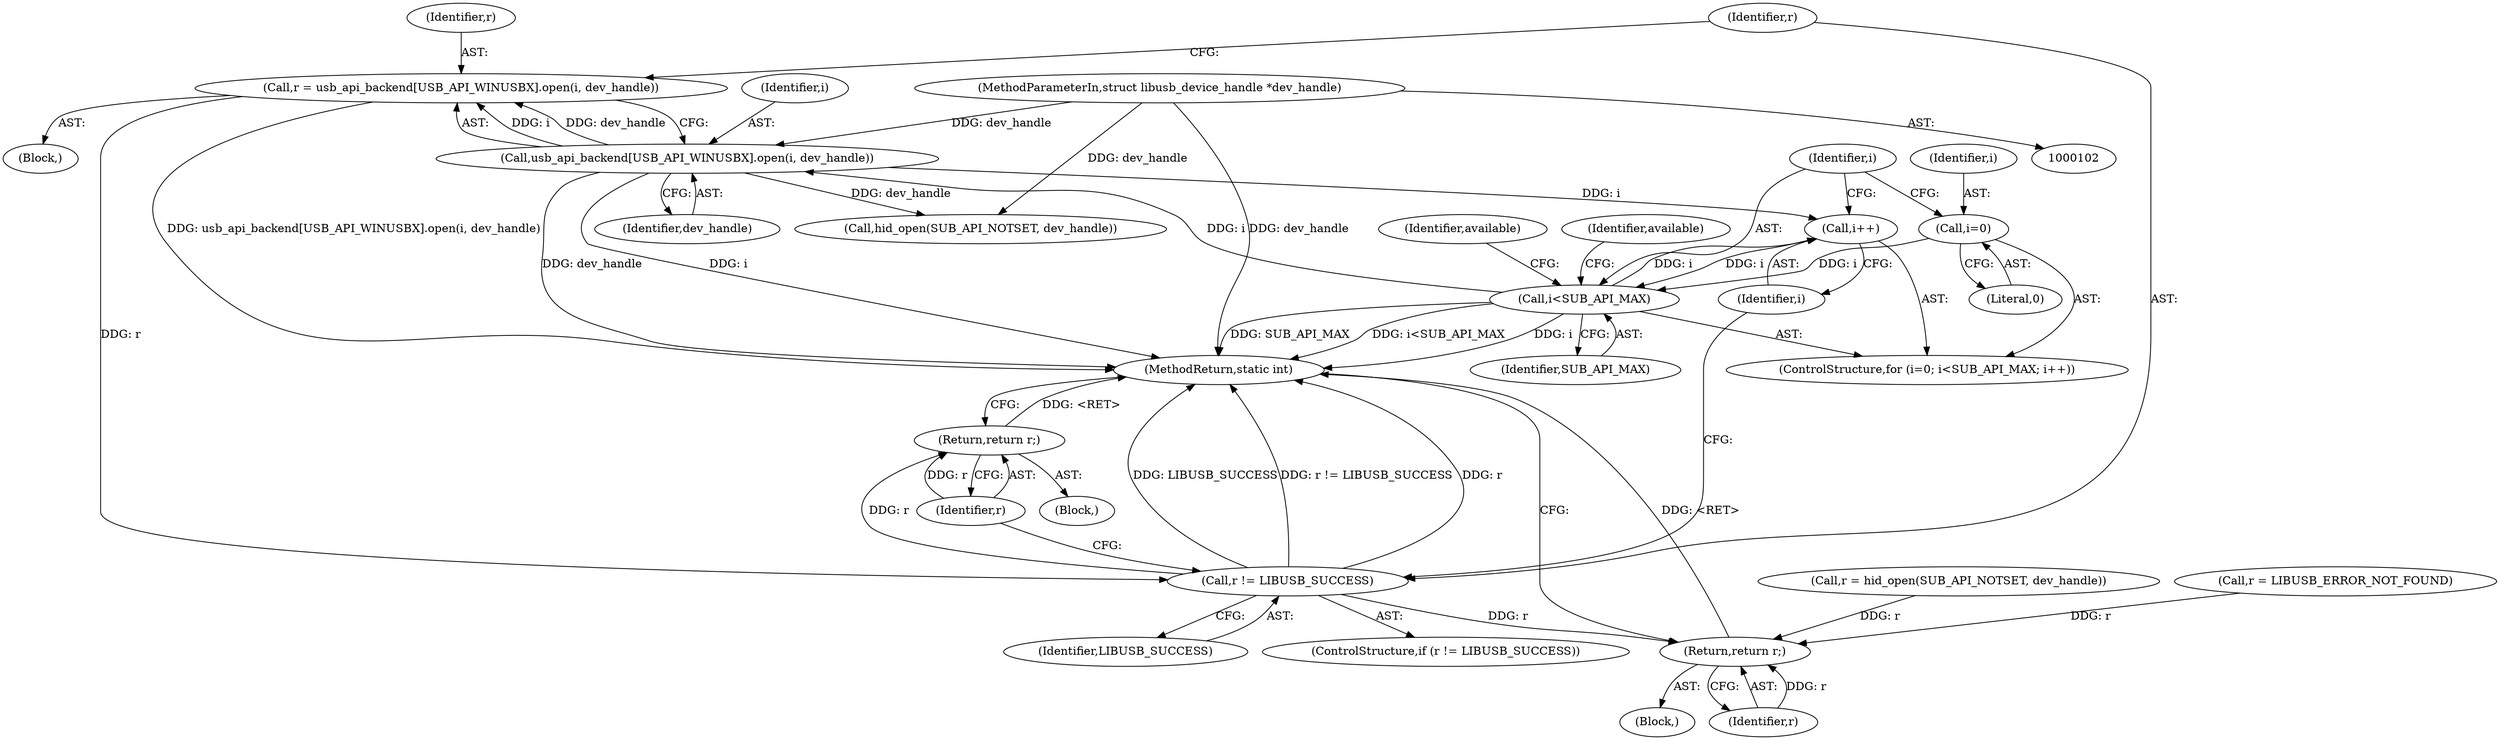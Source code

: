 digraph "0_Chrome_ac149a8d4371c0e01e0934fdd57b09e86f96b5b9_11@API" {
"1000189" [label="(Call,r = usb_api_backend[USB_API_WINUSBX].open(i, dev_handle))"];
"1000191" [label="(Call,usb_api_backend[USB_API_WINUSBX].open(i, dev_handle))"];
"1000178" [label="(Call,i<SUB_API_MAX)"];
"1000181" [label="(Call,i++)"];
"1000175" [label="(Call,i=0)"];
"1000104" [label="(MethodParameterIn,struct libusb_device_handle *dev_handle)"];
"1000195" [label="(Call,r != LIBUSB_SUCCESS)"];
"1000199" [label="(Return,return r;)"];
"1000211" [label="(Return,return r;)"];
"1000198" [label="(Block,)"];
"1000104" [label="(MethodParameterIn,struct libusb_device_handle *dev_handle)"];
"1000197" [label="(Identifier,LIBUSB_SUCCESS)"];
"1000191" [label="(Call,usb_api_backend[USB_API_WINUSBX].open(i, dev_handle))"];
"1000175" [label="(Call,i=0)"];
"1000213" [label="(MethodReturn,static int)"];
"1000177" [label="(Literal,0)"];
"1000176" [label="(Identifier,i)"];
"1000194" [label="(ControlStructure,if (r != LIBUSB_SUCCESS))"];
"1000199" [label="(Return,return r;)"];
"1000179" [label="(Identifier,i)"];
"1000189" [label="(Call,r = usb_api_backend[USB_API_WINUSBX].open(i, dev_handle))"];
"1000203" [label="(Identifier,available)"];
"1000211" [label="(Return,return r;)"];
"1000192" [label="(Identifier,i)"];
"1000188" [label="(Block,)"];
"1000181" [label="(Call,i++)"];
"1000200" [label="(Identifier,r)"];
"1000196" [label="(Identifier,r)"];
"1000206" [label="(Call,r = hid_open(SUB_API_NOTSET, dev_handle))"];
"1000174" [label="(ControlStructure,for (i=0; i<SUB_API_MAX; i++))"];
"1000190" [label="(Identifier,r)"];
"1000195" [label="(Call,r != LIBUSB_SUCCESS)"];
"1000178" [label="(Call,i<SUB_API_MAX)"];
"1000182" [label="(Identifier,i)"];
"1000186" [label="(Identifier,available)"];
"1000208" [label="(Call,hid_open(SUB_API_NOTSET, dev_handle))"];
"1000114" [label="(Call,r = LIBUSB_ERROR_NOT_FOUND)"];
"1000180" [label="(Identifier,SUB_API_MAX)"];
"1000193" [label="(Identifier,dev_handle)"];
"1000105" [label="(Block,)"];
"1000212" [label="(Identifier,r)"];
"1000189" -> "1000188"  [label="AST: "];
"1000189" -> "1000191"  [label="CFG: "];
"1000190" -> "1000189"  [label="AST: "];
"1000191" -> "1000189"  [label="AST: "];
"1000196" -> "1000189"  [label="CFG: "];
"1000189" -> "1000213"  [label="DDG: usb_api_backend[USB_API_WINUSBX].open(i, dev_handle)"];
"1000191" -> "1000189"  [label="DDG: i"];
"1000191" -> "1000189"  [label="DDG: dev_handle"];
"1000189" -> "1000195"  [label="DDG: r"];
"1000191" -> "1000193"  [label="CFG: "];
"1000192" -> "1000191"  [label="AST: "];
"1000193" -> "1000191"  [label="AST: "];
"1000191" -> "1000213"  [label="DDG: dev_handle"];
"1000191" -> "1000213"  [label="DDG: i"];
"1000191" -> "1000181"  [label="DDG: i"];
"1000178" -> "1000191"  [label="DDG: i"];
"1000104" -> "1000191"  [label="DDG: dev_handle"];
"1000191" -> "1000208"  [label="DDG: dev_handle"];
"1000178" -> "1000174"  [label="AST: "];
"1000178" -> "1000180"  [label="CFG: "];
"1000179" -> "1000178"  [label="AST: "];
"1000180" -> "1000178"  [label="AST: "];
"1000186" -> "1000178"  [label="CFG: "];
"1000203" -> "1000178"  [label="CFG: "];
"1000178" -> "1000213"  [label="DDG: i<SUB_API_MAX"];
"1000178" -> "1000213"  [label="DDG: i"];
"1000178" -> "1000213"  [label="DDG: SUB_API_MAX"];
"1000181" -> "1000178"  [label="DDG: i"];
"1000175" -> "1000178"  [label="DDG: i"];
"1000178" -> "1000181"  [label="DDG: i"];
"1000181" -> "1000174"  [label="AST: "];
"1000181" -> "1000182"  [label="CFG: "];
"1000182" -> "1000181"  [label="AST: "];
"1000179" -> "1000181"  [label="CFG: "];
"1000175" -> "1000174"  [label="AST: "];
"1000175" -> "1000177"  [label="CFG: "];
"1000176" -> "1000175"  [label="AST: "];
"1000177" -> "1000175"  [label="AST: "];
"1000179" -> "1000175"  [label="CFG: "];
"1000104" -> "1000102"  [label="AST: "];
"1000104" -> "1000213"  [label="DDG: dev_handle"];
"1000104" -> "1000208"  [label="DDG: dev_handle"];
"1000195" -> "1000194"  [label="AST: "];
"1000195" -> "1000197"  [label="CFG: "];
"1000196" -> "1000195"  [label="AST: "];
"1000197" -> "1000195"  [label="AST: "];
"1000200" -> "1000195"  [label="CFG: "];
"1000182" -> "1000195"  [label="CFG: "];
"1000195" -> "1000213"  [label="DDG: LIBUSB_SUCCESS"];
"1000195" -> "1000213"  [label="DDG: r != LIBUSB_SUCCESS"];
"1000195" -> "1000213"  [label="DDG: r"];
"1000195" -> "1000199"  [label="DDG: r"];
"1000195" -> "1000211"  [label="DDG: r"];
"1000199" -> "1000198"  [label="AST: "];
"1000199" -> "1000200"  [label="CFG: "];
"1000200" -> "1000199"  [label="AST: "];
"1000213" -> "1000199"  [label="CFG: "];
"1000199" -> "1000213"  [label="DDG: <RET>"];
"1000200" -> "1000199"  [label="DDG: r"];
"1000211" -> "1000105"  [label="AST: "];
"1000211" -> "1000212"  [label="CFG: "];
"1000212" -> "1000211"  [label="AST: "];
"1000213" -> "1000211"  [label="CFG: "];
"1000211" -> "1000213"  [label="DDG: <RET>"];
"1000212" -> "1000211"  [label="DDG: r"];
"1000114" -> "1000211"  [label="DDG: r"];
"1000206" -> "1000211"  [label="DDG: r"];
}
